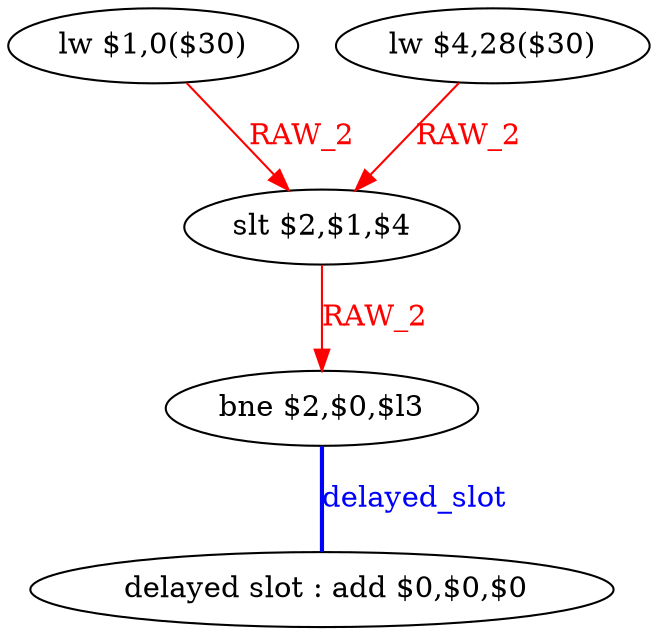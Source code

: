 digraph G1 {
node [shape = ellipse];
i4 [label = " delayed slot : add $0,$0,$0"] ;
i3 ->  i4 [style = bold, dir= none, fontcolor = blue, color = blue, label= "delayed_slot"];
i3 [label = "bne $2,$0,$l3"] ;
i0 [label = "lw $1,0($30)"] ;
i0 ->  i2 [color = red, fontcolor = red, label= "RAW_2"];
i2 [label = "slt $2,$1,$4"] ;
i2 ->  i3 [color = red, fontcolor = red, label= "RAW_2"];
i1 [label = "lw $4,28($30)"] ;
i1 ->  i2 [color = red, fontcolor = red, label= "RAW_2"];
}
